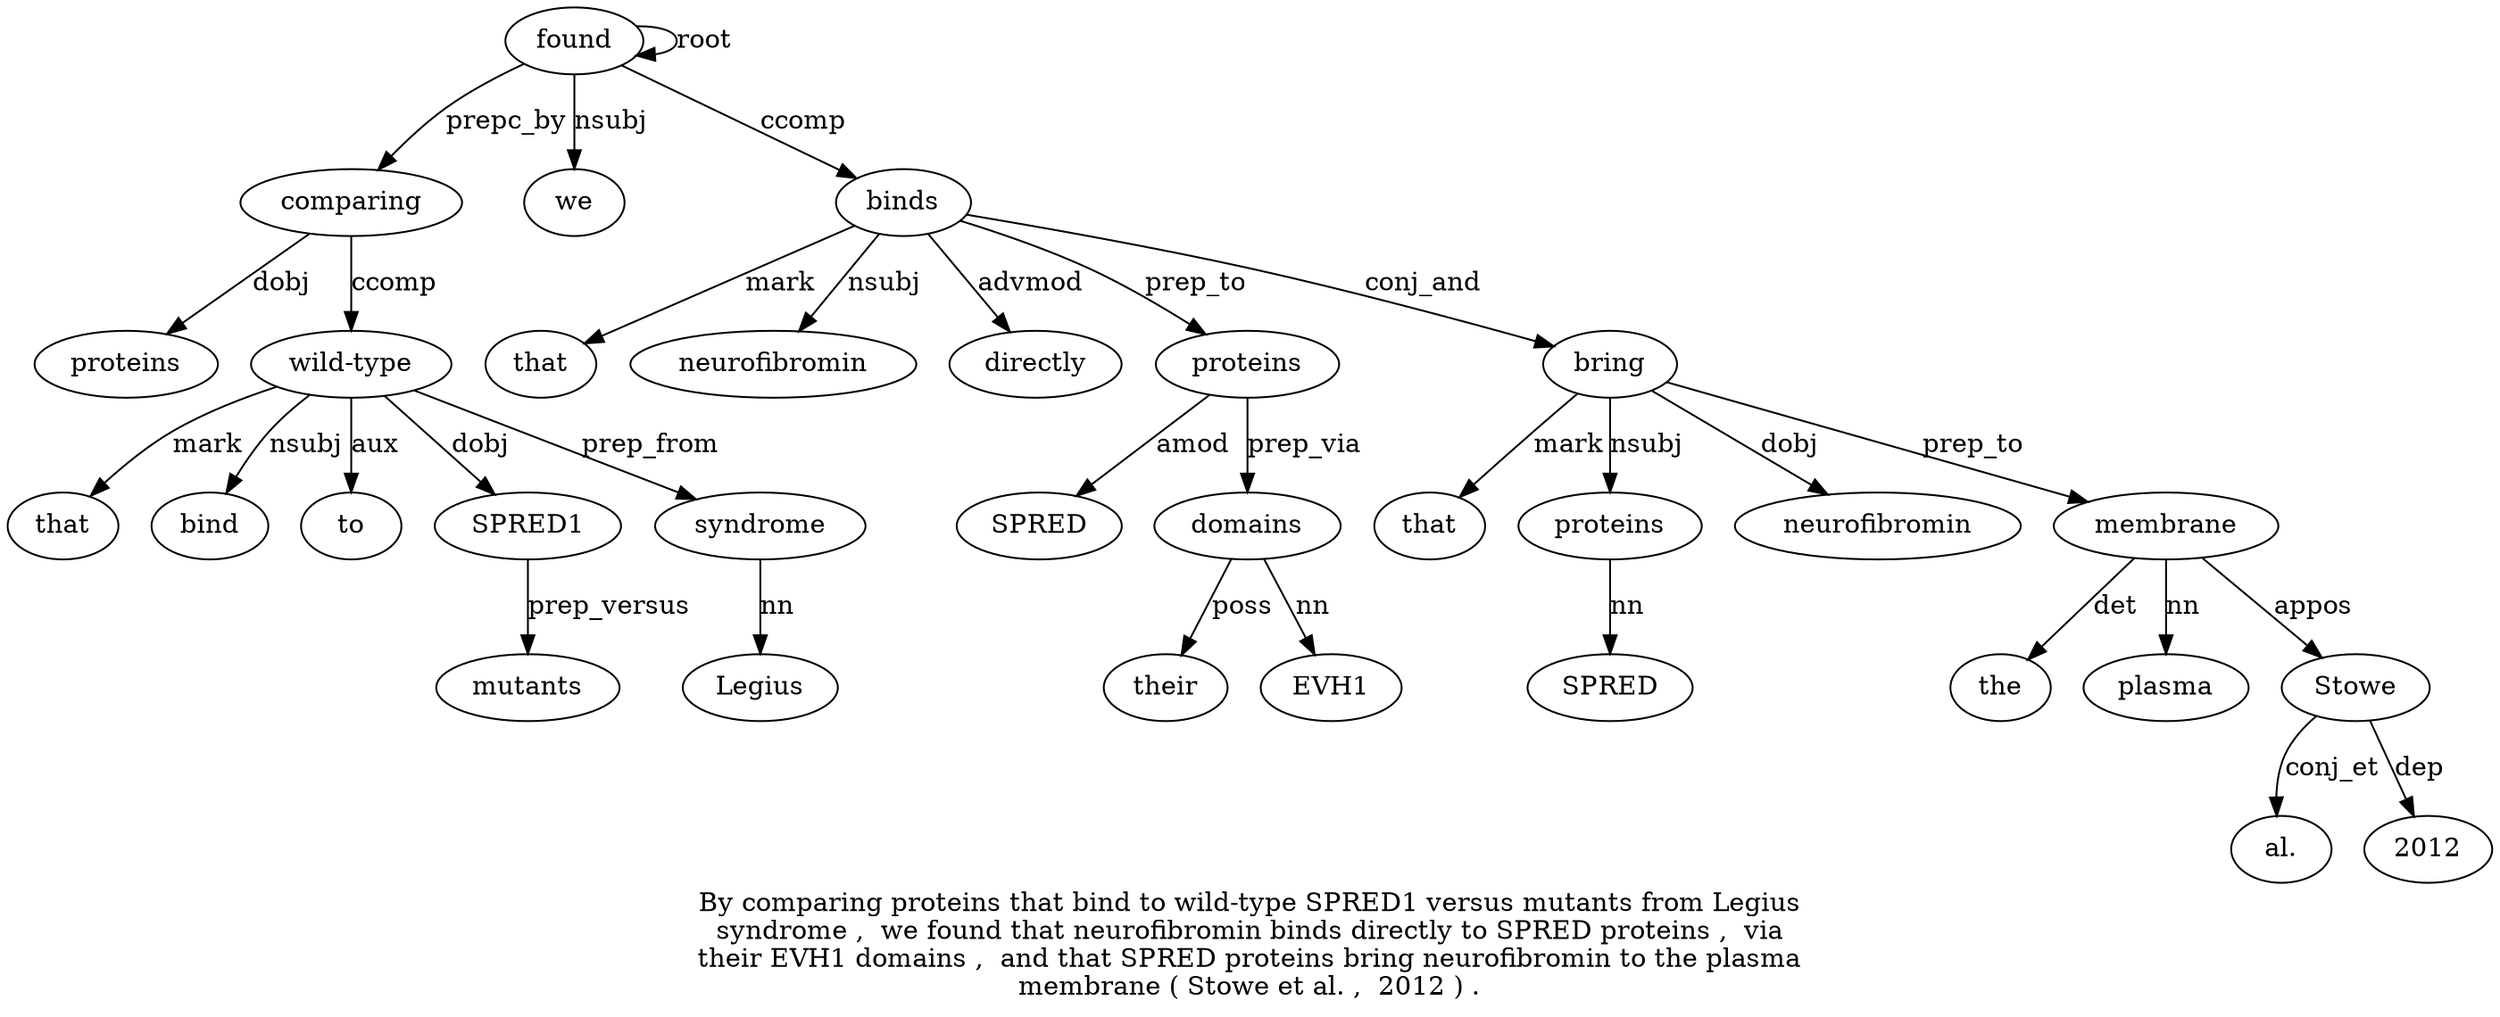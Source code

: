 digraph "By comparing proteins that bind to wild-type SPRED1 versus mutants from Legius syndrome ,  we found that neurofibromin binds directly to SPRED proteins ,  via their EVH1 domains ,  and that SPRED proteins bring neurofibromin to the plasma membrane ( Stowe et al. ,  2012 ) ." {
label="By comparing proteins that bind to wild-type SPRED1 versus mutants from Legius
syndrome ,  we found that neurofibromin binds directly to SPRED proteins ,  via
their EVH1 domains ,  and that SPRED proteins bring neurofibromin to the plasma
membrane ( Stowe et al. ,  2012 ) .";
found16 [style=filled, fillcolor=white, label=found];
comparing2 [style=filled, fillcolor=white, label=comparing];
found16 -> comparing2  [label=prepc_by];
proteins3 [style=filled, fillcolor=white, label=proteins];
comparing2 -> proteins3  [label=dobj];
"wild-type7" [style=filled, fillcolor=white, label="wild-type"];
that4 [style=filled, fillcolor=white, label=that];
"wild-type7" -> that4  [label=mark];
bind5 [style=filled, fillcolor=white, label=bind];
"wild-type7" -> bind5  [label=nsubj];
to6 [style=filled, fillcolor=white, label=to];
"wild-type7" -> to6  [label=aux];
comparing2 -> "wild-type7"  [label=ccomp];
SPRED18 [style=filled, fillcolor=white, label=SPRED1];
"wild-type7" -> SPRED18  [label=dobj];
mutants10 [style=filled, fillcolor=white, label=mutants];
SPRED18 -> mutants10  [label=prep_versus];
syndrome13 [style=filled, fillcolor=white, label=syndrome];
Legius12 [style=filled, fillcolor=white, label=Legius];
syndrome13 -> Legius12  [label=nn];
"wild-type7" -> syndrome13  [label=prep_from];
we15 [style=filled, fillcolor=white, label=we];
found16 -> we15  [label=nsubj];
found16 -> found16  [label=root];
binds19 [style=filled, fillcolor=white, label=binds];
that17 [style=filled, fillcolor=white, label=that];
binds19 -> that17  [label=mark];
neurofibromin18 [style=filled, fillcolor=white, label=neurofibromin];
binds19 -> neurofibromin18  [label=nsubj];
found16 -> binds19  [label=ccomp];
directly20 [style=filled, fillcolor=white, label=directly];
binds19 -> directly20  [label=advmod];
proteins23 [style=filled, fillcolor=white, label=proteins];
SPRED22 [style=filled, fillcolor=white, label=SPRED];
proteins23 -> SPRED22  [label=amod];
binds19 -> proteins23  [label=prep_to];
domains28 [style=filled, fillcolor=white, label=domains];
their26 [style=filled, fillcolor=white, label=their];
domains28 -> their26  [label=poss];
EVH127 [style=filled, fillcolor=white, label=EVH1];
domains28 -> EVH127  [label=nn];
proteins23 -> domains28  [label=prep_via];
bring34 [style=filled, fillcolor=white, label=bring];
that31 [style=filled, fillcolor=white, label=that];
bring34 -> that31  [label=mark];
proteins33 [style=filled, fillcolor=white, label=proteins];
SPRED32 [style=filled, fillcolor=white, label=SPRED];
proteins33 -> SPRED32  [label=nn];
bring34 -> proteins33  [label=nsubj];
binds19 -> bring34  [label=conj_and];
neurofibromin35 [style=filled, fillcolor=white, label=neurofibromin];
bring34 -> neurofibromin35  [label=dobj];
membrane39 [style=filled, fillcolor=white, label=membrane];
the37 [style=filled, fillcolor=white, label=the];
membrane39 -> the37  [label=det];
plasma38 [style=filled, fillcolor=white, label=plasma];
membrane39 -> plasma38  [label=nn];
bring34 -> membrane39  [label=prep_to];
Stowe41 [style=filled, fillcolor=white, label=Stowe];
membrane39 -> Stowe41  [label=appos];
"al.43" [style=filled, fillcolor=white, label="al."];
Stowe41 -> "al.43"  [label=conj_et];
201245 [style=filled, fillcolor=white, label=2012];
Stowe41 -> 201245  [label=dep];
}

